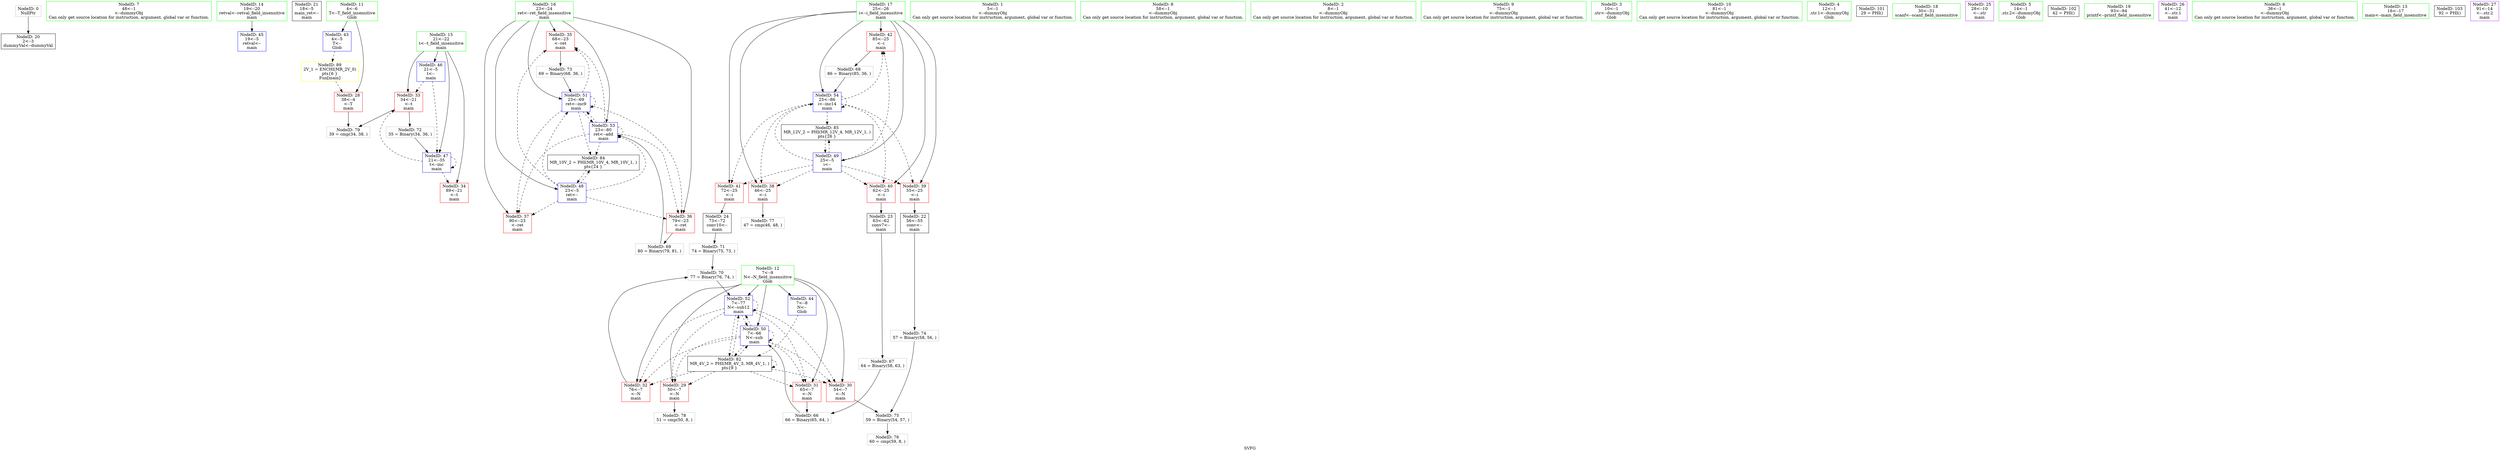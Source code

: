 digraph "SVFG" {
	label="SVFG";

	Node0x5591eecab7d0 [shape=record,color=grey,label="{NodeID: 0\nNullPtr}"];
	Node0x5591eecab7d0 -> Node0x5591eecbf1b0[style=solid];
	Node0x5591eecbe150 [shape=record,color=green,label="{NodeID: 7\n48\<--1\n\<--dummyObj\nCan only get source location for instruction, argument, global var or function.}"];
	Node0x5591eecab960 [shape=record,color=green,label="{NodeID: 14\n19\<--20\nretval\<--retval_field_insensitive\nmain\n}"];
	Node0x5591eecab960 -> Node0x5591eecc0690[style=solid];
	Node0x5591eecbf2b0 [shape=record,color=black,label="{NodeID: 21\n18\<--5\nmain_ret\<--\nmain\n}"];
	Node0x5591eecbf860 [shape=record,color=red,label="{NodeID: 28\n38\<--4\n\<--T\nmain\n}"];
	Node0x5591eecbf860 -> Node0x5591eecc3e80[style=solid];
	Node0x5591eecbfe10 [shape=record,color=red,label="{NodeID: 35\n68\<--23\n\<--ret\nmain\n}"];
	Node0x5591eecbfe10 -> Node0x5591eecc3580[style=solid];
	Node0x5591eecc03c0 [shape=record,color=red,label="{NodeID: 42\n85\<--25\n\<--i\nmain\n}"];
	Node0x5591eecc03c0 -> Node0x5591eecc2e00[style=solid];
	Node0x5591eecc11e0 [shape=record,color=blue,label="{NodeID: 49\n25\<--5\ni\<--\nmain\n}"];
	Node0x5591eecc11e0 -> Node0x5591eecc0080[style=dashed];
	Node0x5591eecc11e0 -> Node0x5591eecc0150[style=dashed];
	Node0x5591eecc11e0 -> Node0x5591eecc0220[style=dashed];
	Node0x5591eecc11e0 -> Node0x5591eecc02f0[style=dashed];
	Node0x5591eecc11e0 -> Node0x5591eecc03c0[style=dashed];
	Node0x5591eecc11e0 -> Node0x5591eecc15f0[style=dashed];
	Node0x5591eecc11e0 -> Node0x5591eecc7f10[style=dashed];
	Node0x5591eecc3100 [shape=record,color=grey,label="{NodeID: 70\n77 = Binary(76, 74, )\n}"];
	Node0x5591eecc3100 -> Node0x5591eecc1450[style=solid];
	Node0x5591eecc3b80 [shape=record,color=grey,label="{NodeID: 77\n47 = cmp(46, 48, )\n}"];
	Node0x5591eecc7a10 [shape=record,color=black,label="{NodeID: 84\nMR_10V_2 = PHI(MR_10V_4, MR_10V_1, )\npts\{24 \}\n}"];
	Node0x5591eecc7a10 -> Node0x5591eecc1110[style=dashed];
	Node0x5591eecaab30 [shape=record,color=green,label="{NodeID: 1\n5\<--1\n\<--dummyObj\nCan only get source location for instruction, argument, global var or function.}"];
	Node0x5591eecbe1e0 [shape=record,color=green,label="{NodeID: 8\n58\<--1\n\<--dummyObj\nCan only get source location for instruction, argument, global var or function.}"];
	Node0x5591eecaba30 [shape=record,color=green,label="{NodeID: 15\n21\<--22\nt\<--t_field_insensitive\nmain\n}"];
	Node0x5591eecaba30 -> Node0x5591eecbfc70[style=solid];
	Node0x5591eecaba30 -> Node0x5591eecbfd40[style=solid];
	Node0x5591eecaba30 -> Node0x5591eecc0760[style=solid];
	Node0x5591eecaba30 -> Node0x5591eecc0830[style=solid];
	Node0x5591eecbf380 [shape=record,color=black,label="{NodeID: 22\n56\<--55\nconv\<--\nmain\n}"];
	Node0x5591eecbf380 -> Node0x5591eecc3700[style=solid];
	Node0x5591eecbf930 [shape=record,color=red,label="{NodeID: 29\n50\<--7\n\<--N\nmain\n}"];
	Node0x5591eecbf930 -> Node0x5591eecc3d00[style=solid];
	Node0x5591eecbfee0 [shape=record,color=red,label="{NodeID: 36\n79\<--23\n\<--ret\nmain\n}"];
	Node0x5591eecbfee0 -> Node0x5591eecc2f80[style=solid];
	Node0x5591eecc0490 [shape=record,color=blue,label="{NodeID: 43\n4\<--5\nT\<--\nGlob }"];
	Node0x5591eecc0490 -> Node0x5591eecc9310[style=dashed];
	Node0x5591eecc12b0 [shape=record,color=blue,label="{NodeID: 50\n7\<--66\nN\<--sub\nmain\n}"];
	Node0x5591eecc12b0 -> Node0x5591eecbf930[style=dashed];
	Node0x5591eecc12b0 -> Node0x5591eecbfa00[style=dashed];
	Node0x5591eecc12b0 -> Node0x5591eecbfad0[style=dashed];
	Node0x5591eecc12b0 -> Node0x5591eecbfba0[style=dashed];
	Node0x5591eecc12b0 -> Node0x5591eecc12b0[style=dashed];
	Node0x5591eecc12b0 -> Node0x5591eecc1450[style=dashed];
	Node0x5591eecc12b0 -> Node0x5591eecc7010[style=dashed];
	Node0x5591eecc3280 [shape=record,color=grey,label="{NodeID: 71\n74 = Binary(75, 73, )\n}"];
	Node0x5591eecc3280 -> Node0x5591eecc3100[style=solid];
	Node0x5591eecc3d00 [shape=record,color=grey,label="{NodeID: 78\n51 = cmp(50, 8, )\n}"];
	Node0x5591eecc7f10 [shape=record,color=black,label="{NodeID: 85\nMR_12V_2 = PHI(MR_12V_4, MR_12V_1, )\npts\{26 \}\n}"];
	Node0x5591eecc7f10 -> Node0x5591eecc11e0[style=dashed];
	Node0x5591eecabb00 [shape=record,color=green,label="{NodeID: 2\n8\<--1\n\<--dummyObj\nCan only get source location for instruction, argument, global var or function.}"];
	Node0x5591eecaac20 [shape=record,color=green,label="{NodeID: 9\n75\<--1\n\<--dummyObj\nCan only get source location for instruction, argument, global var or function.}"];
	Node0x5591eecbee80 [shape=record,color=green,label="{NodeID: 16\n23\<--24\nret\<--ret_field_insensitive\nmain\n}"];
	Node0x5591eecbee80 -> Node0x5591eecbfe10[style=solid];
	Node0x5591eecbee80 -> Node0x5591eecbfee0[style=solid];
	Node0x5591eecbee80 -> Node0x5591eecbffb0[style=solid];
	Node0x5591eecbee80 -> Node0x5591eecc1110[style=solid];
	Node0x5591eecbee80 -> Node0x5591eecc1380[style=solid];
	Node0x5591eecbee80 -> Node0x5591eecc1520[style=solid];
	Node0x5591eecbf450 [shape=record,color=black,label="{NodeID: 23\n63\<--62\nconv7\<--\nmain\n}"];
	Node0x5591eecbf450 -> Node0x5591eecc2470[style=solid];
	Node0x5591eecbfa00 [shape=record,color=red,label="{NodeID: 30\n54\<--7\n\<--N\nmain\n}"];
	Node0x5591eecbfa00 -> Node0x5591eecc3880[style=solid];
	Node0x5591eecbffb0 [shape=record,color=red,label="{NodeID: 37\n90\<--23\n\<--ret\nmain\n}"];
	Node0x5591eecc0590 [shape=record,color=blue,label="{NodeID: 44\n7\<--8\nN\<--\nGlob }"];
	Node0x5591eecc0590 -> Node0x5591eecc7010[style=dashed];
	Node0x5591eecc1380 [shape=record,color=blue,label="{NodeID: 51\n23\<--69\nret\<--inc9\nmain\n}"];
	Node0x5591eecc1380 -> Node0x5591eecbfe10[style=dashed];
	Node0x5591eecc1380 -> Node0x5591eecbfee0[style=dashed];
	Node0x5591eecc1380 -> Node0x5591eecbffb0[style=dashed];
	Node0x5591eecc1380 -> Node0x5591eecc1380[style=dashed];
	Node0x5591eecc1380 -> Node0x5591eecc1520[style=dashed];
	Node0x5591eecc1380 -> Node0x5591eecc7a10[style=dashed];
	Node0x5591eecc3400 [shape=record,color=grey,label="{NodeID: 72\n35 = Binary(34, 36, )\n}"];
	Node0x5591eecc3400 -> Node0x5591eecc0830[style=solid];
	Node0x5591eecc3e80 [shape=record,color=grey,label="{NodeID: 79\n39 = cmp(34, 38, )\n}"];
	Node0x5591eecaa6c0 [shape=record,color=green,label="{NodeID: 3\n10\<--1\n.str\<--dummyObj\nGlob }"];
	Node0x5591eecaacf0 [shape=record,color=green,label="{NodeID: 10\n81\<--1\n\<--dummyObj\nCan only get source location for instruction, argument, global var or function.}"];
	Node0x5591eecbef10 [shape=record,color=green,label="{NodeID: 17\n25\<--26\ni\<--i_field_insensitive\nmain\n}"];
	Node0x5591eecbef10 -> Node0x5591eecc0080[style=solid];
	Node0x5591eecbef10 -> Node0x5591eecc0150[style=solid];
	Node0x5591eecbef10 -> Node0x5591eecc0220[style=solid];
	Node0x5591eecbef10 -> Node0x5591eecc02f0[style=solid];
	Node0x5591eecbef10 -> Node0x5591eecc03c0[style=solid];
	Node0x5591eecbef10 -> Node0x5591eecc11e0[style=solid];
	Node0x5591eecbef10 -> Node0x5591eecc15f0[style=solid];
	Node0x5591eecbf520 [shape=record,color=black,label="{NodeID: 24\n73\<--72\nconv10\<--\nmain\n}"];
	Node0x5591eecbf520 -> Node0x5591eecc3280[style=solid];
	Node0x5591eecbfad0 [shape=record,color=red,label="{NodeID: 31\n65\<--7\n\<--N\nmain\n}"];
	Node0x5591eecbfad0 -> Node0x5591eecc22f0[style=solid];
	Node0x5591eecc0080 [shape=record,color=red,label="{NodeID: 38\n46\<--25\n\<--i\nmain\n}"];
	Node0x5591eecc0080 -> Node0x5591eecc3b80[style=solid];
	Node0x5591eecc0690 [shape=record,color=blue,label="{NodeID: 45\n19\<--5\nretval\<--\nmain\n}"];
	Node0x5591eecc1450 [shape=record,color=blue,label="{NodeID: 52\n7\<--77\nN\<--sub12\nmain\n}"];
	Node0x5591eecc1450 -> Node0x5591eecbf930[style=dashed];
	Node0x5591eecc1450 -> Node0x5591eecbfa00[style=dashed];
	Node0x5591eecc1450 -> Node0x5591eecbfad0[style=dashed];
	Node0x5591eecc1450 -> Node0x5591eecbfba0[style=dashed];
	Node0x5591eecc1450 -> Node0x5591eecc12b0[style=dashed];
	Node0x5591eecc1450 -> Node0x5591eecc1450[style=dashed];
	Node0x5591eecc1450 -> Node0x5591eecc7010[style=dashed];
	Node0x5591eecc22f0 [shape=record,color=grey,label="{NodeID: 66\n66 = Binary(65, 64, )\n}"];
	Node0x5591eecc22f0 -> Node0x5591eecc12b0[style=solid];
	Node0x5591eecc3580 [shape=record,color=grey,label="{NodeID: 73\n69 = Binary(68, 36, )\n}"];
	Node0x5591eecc3580 -> Node0x5591eecc1380[style=solid];
	Node0x5591eecaa8f0 [shape=record,color=green,label="{NodeID: 4\n12\<--1\n.str.1\<--dummyObj\nGlob }"];
	Node0x5591eecbe490 [shape=record,color=green,label="{NodeID: 11\n4\<--6\nT\<--T_field_insensitive\nGlob }"];
	Node0x5591eecbe490 -> Node0x5591eecbf860[style=solid];
	Node0x5591eecbe490 -> Node0x5591eecc0490[style=solid];
	Node0x5591eebb94b0 [shape=record,color=black,label="{NodeID: 101\n29 = PHI()\n}"];
	Node0x5591eecbefe0 [shape=record,color=green,label="{NodeID: 18\n30\<--31\nscanf\<--scanf_field_insensitive\n}"];
	Node0x5591eecbf5f0 [shape=record,color=purple,label="{NodeID: 25\n28\<--10\n\<--.str\nmain\n}"];
	Node0x5591eecbfba0 [shape=record,color=red,label="{NodeID: 32\n76\<--7\n\<--N\nmain\n}"];
	Node0x5591eecbfba0 -> Node0x5591eecc3100[style=solid];
	Node0x5591eecc0150 [shape=record,color=red,label="{NodeID: 39\n55\<--25\n\<--i\nmain\n}"];
	Node0x5591eecc0150 -> Node0x5591eecbf380[style=solid];
	Node0x5591eecc0760 [shape=record,color=blue,label="{NodeID: 46\n21\<--5\nt\<--\nmain\n}"];
	Node0x5591eecc0760 -> Node0x5591eecbfc70[style=dashed];
	Node0x5591eecc0760 -> Node0x5591eecc0830[style=dashed];
	Node0x5591eecc1520 [shape=record,color=blue,label="{NodeID: 53\n23\<--80\nret\<--add\nmain\n}"];
	Node0x5591eecc1520 -> Node0x5591eecbfe10[style=dashed];
	Node0x5591eecc1520 -> Node0x5591eecbfee0[style=dashed];
	Node0x5591eecc1520 -> Node0x5591eecbffb0[style=dashed];
	Node0x5591eecc1520 -> Node0x5591eecc1380[style=dashed];
	Node0x5591eecc1520 -> Node0x5591eecc1520[style=dashed];
	Node0x5591eecc1520 -> Node0x5591eecc7a10[style=dashed];
	Node0x5591eecc2470 [shape=record,color=grey,label="{NodeID: 67\n64 = Binary(58, 63, )\n}"];
	Node0x5591eecc2470 -> Node0x5591eecc22f0[style=solid];
	Node0x5591eecc3700 [shape=record,color=grey,label="{NodeID: 74\n57 = Binary(58, 56, )\n}"];
	Node0x5591eecc3700 -> Node0x5591eecc3880[style=solid];
	Node0x5591eecaa540 [shape=record,color=green,label="{NodeID: 5\n14\<--1\n.str.2\<--dummyObj\nGlob }"];
	Node0x5591eecbe560 [shape=record,color=green,label="{NodeID: 12\n7\<--9\nN\<--N_field_insensitive\nGlob }"];
	Node0x5591eecbe560 -> Node0x5591eecbf930[style=solid];
	Node0x5591eecbe560 -> Node0x5591eecbfa00[style=solid];
	Node0x5591eecbe560 -> Node0x5591eecbfad0[style=solid];
	Node0x5591eecbe560 -> Node0x5591eecbfba0[style=solid];
	Node0x5591eecbe560 -> Node0x5591eecc0590[style=solid];
	Node0x5591eecbe560 -> Node0x5591eecc12b0[style=solid];
	Node0x5591eecbe560 -> Node0x5591eecc1450[style=solid];
	Node0x5591eeccf4e0 [shape=record,color=black,label="{NodeID: 102\n42 = PHI()\n}"];
	Node0x5591eecbf0b0 [shape=record,color=green,label="{NodeID: 19\n93\<--94\nprintf\<--printf_field_insensitive\n}"];
	Node0x5591eecbf6c0 [shape=record,color=purple,label="{NodeID: 26\n41\<--12\n\<--.str.1\nmain\n}"];
	Node0x5591eecbfc70 [shape=record,color=red,label="{NodeID: 33\n34\<--21\n\<--t\nmain\n}"];
	Node0x5591eecbfc70 -> Node0x5591eecc3400[style=solid];
	Node0x5591eecbfc70 -> Node0x5591eecc3e80[style=solid];
	Node0x5591eecc0220 [shape=record,color=red,label="{NodeID: 40\n62\<--25\n\<--i\nmain\n}"];
	Node0x5591eecc0220 -> Node0x5591eecbf450[style=solid];
	Node0x5591eecc0830 [shape=record,color=blue,label="{NodeID: 47\n21\<--35\nt\<--inc\nmain\n}"];
	Node0x5591eecc0830 -> Node0x5591eecbfc70[style=dashed];
	Node0x5591eecc0830 -> Node0x5591eecbfd40[style=dashed];
	Node0x5591eecc0830 -> Node0x5591eecc0830[style=dashed];
	Node0x5591eecc15f0 [shape=record,color=blue,label="{NodeID: 54\n25\<--86\ni\<--inc14\nmain\n}"];
	Node0x5591eecc15f0 -> Node0x5591eecc0080[style=dashed];
	Node0x5591eecc15f0 -> Node0x5591eecc0150[style=dashed];
	Node0x5591eecc15f0 -> Node0x5591eecc0220[style=dashed];
	Node0x5591eecc15f0 -> Node0x5591eecc02f0[style=dashed];
	Node0x5591eecc15f0 -> Node0x5591eecc03c0[style=dashed];
	Node0x5591eecc15f0 -> Node0x5591eecc15f0[style=dashed];
	Node0x5591eecc15f0 -> Node0x5591eecc7f10[style=dashed];
	Node0x5591eecc2e00 [shape=record,color=grey,label="{NodeID: 68\n86 = Binary(85, 36, )\n}"];
	Node0x5591eecc2e00 -> Node0x5591eecc15f0[style=solid];
	Node0x5591eecc3880 [shape=record,color=grey,label="{NodeID: 75\n59 = Binary(54, 57, )\n}"];
	Node0x5591eecc3880 -> Node0x5591eecc3a00[style=solid];
	Node0x5591eecc7010 [shape=record,color=black,label="{NodeID: 82\nMR_4V_2 = PHI(MR_4V_3, MR_4V_1, )\npts\{9 \}\n}"];
	Node0x5591eecc7010 -> Node0x5591eecbf930[style=dashed];
	Node0x5591eecc7010 -> Node0x5591eecbfa00[style=dashed];
	Node0x5591eecc7010 -> Node0x5591eecbfad0[style=dashed];
	Node0x5591eecc7010 -> Node0x5591eecbfba0[style=dashed];
	Node0x5591eecc7010 -> Node0x5591eecc12b0[style=dashed];
	Node0x5591eecc7010 -> Node0x5591eecc1450[style=dashed];
	Node0x5591eecc7010 -> Node0x5591eecc7010[style=dashed];
	Node0x5591eecc9310 [shape=record,color=yellow,style=double,label="{NodeID: 89\n2V_1 = ENCHI(MR_2V_0)\npts\{6 \}\nFun[main]}"];
	Node0x5591eecc9310 -> Node0x5591eecbf860[style=dashed];
	Node0x5591eecaa5d0 [shape=record,color=green,label="{NodeID: 6\n36\<--1\n\<--dummyObj\nCan only get source location for instruction, argument, global var or function.}"];
	Node0x5591eecab860 [shape=record,color=green,label="{NodeID: 13\n16\<--17\nmain\<--main_field_insensitive\n}"];
	Node0x5591eeccf5e0 [shape=record,color=black,label="{NodeID: 103\n92 = PHI()\n}"];
	Node0x5591eecbf1b0 [shape=record,color=black,label="{NodeID: 20\n2\<--3\ndummyVal\<--dummyVal\n}"];
	Node0x5591eecbf790 [shape=record,color=purple,label="{NodeID: 27\n91\<--14\n\<--.str.2\nmain\n}"];
	Node0x5591eecbfd40 [shape=record,color=red,label="{NodeID: 34\n89\<--21\n\<--t\nmain\n}"];
	Node0x5591eecc02f0 [shape=record,color=red,label="{NodeID: 41\n72\<--25\n\<--i\nmain\n}"];
	Node0x5591eecc02f0 -> Node0x5591eecbf520[style=solid];
	Node0x5591eecc1110 [shape=record,color=blue,label="{NodeID: 48\n23\<--5\nret\<--\nmain\n}"];
	Node0x5591eecc1110 -> Node0x5591eecbfe10[style=dashed];
	Node0x5591eecc1110 -> Node0x5591eecbfee0[style=dashed];
	Node0x5591eecc1110 -> Node0x5591eecbffb0[style=dashed];
	Node0x5591eecc1110 -> Node0x5591eecc1380[style=dashed];
	Node0x5591eecc1110 -> Node0x5591eecc1520[style=dashed];
	Node0x5591eecc1110 -> Node0x5591eecc7a10[style=dashed];
	Node0x5591eecc2f80 [shape=record,color=grey,label="{NodeID: 69\n80 = Binary(79, 81, )\n}"];
	Node0x5591eecc2f80 -> Node0x5591eecc1520[style=solid];
	Node0x5591eecc3a00 [shape=record,color=grey,label="{NodeID: 76\n60 = cmp(59, 8, )\n}"];
}
